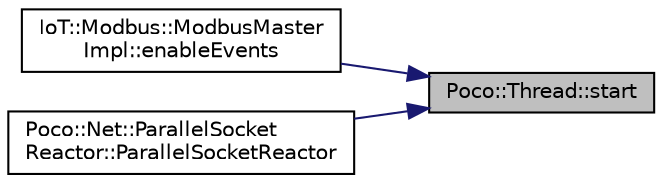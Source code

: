 digraph "Poco::Thread::start"
{
 // LATEX_PDF_SIZE
  edge [fontname="Helvetica",fontsize="10",labelfontname="Helvetica",labelfontsize="10"];
  node [fontname="Helvetica",fontsize="10",shape=record];
  rankdir="RL";
  Node1 [label="Poco::Thread::start",height=0.2,width=0.4,color="black", fillcolor="grey75", style="filled", fontcolor="black",tooltip=" "];
  Node1 -> Node2 [dir="back",color="midnightblue",fontsize="10",style="solid"];
  Node2 [label="IoT::Modbus::ModbusMaster\lImpl::enableEvents",height=0.2,width=0.4,color="black", fillcolor="white", style="filled",URL="$classIoT_1_1Modbus_1_1ModbusMasterImpl.html#a943d9f5d31b857e2df71d553c2ab848d",tooltip=" "];
  Node1 -> Node3 [dir="back",color="midnightblue",fontsize="10",style="solid"];
  Node3 [label="Poco::Net::ParallelSocket\lReactor::ParallelSocketReactor",height=0.2,width=0.4,color="black", fillcolor="white", style="filled",URL="$classPoco_1_1Net_1_1ParallelSocketReactor.html#af1b02139dee178048a4677fb62cacb0d",tooltip=" "];
}
